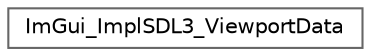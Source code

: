 digraph "类继承关系图"
{
 // LATEX_PDF_SIZE
  bgcolor="transparent";
  edge [fontname=Helvetica,fontsize=10,labelfontname=Helvetica,labelfontsize=10];
  node [fontname=Helvetica,fontsize=10,shape=box,height=0.2,width=0.4];
  rankdir="LR";
  Node0 [id="Node000000",label="ImGui_ImplSDL3_ViewportData",height=0.2,width=0.4,color="grey40", fillcolor="white", style="filled",URL="$struct_im_gui___impl_s_d_l3___viewport_data.html",tooltip=" "];
}

